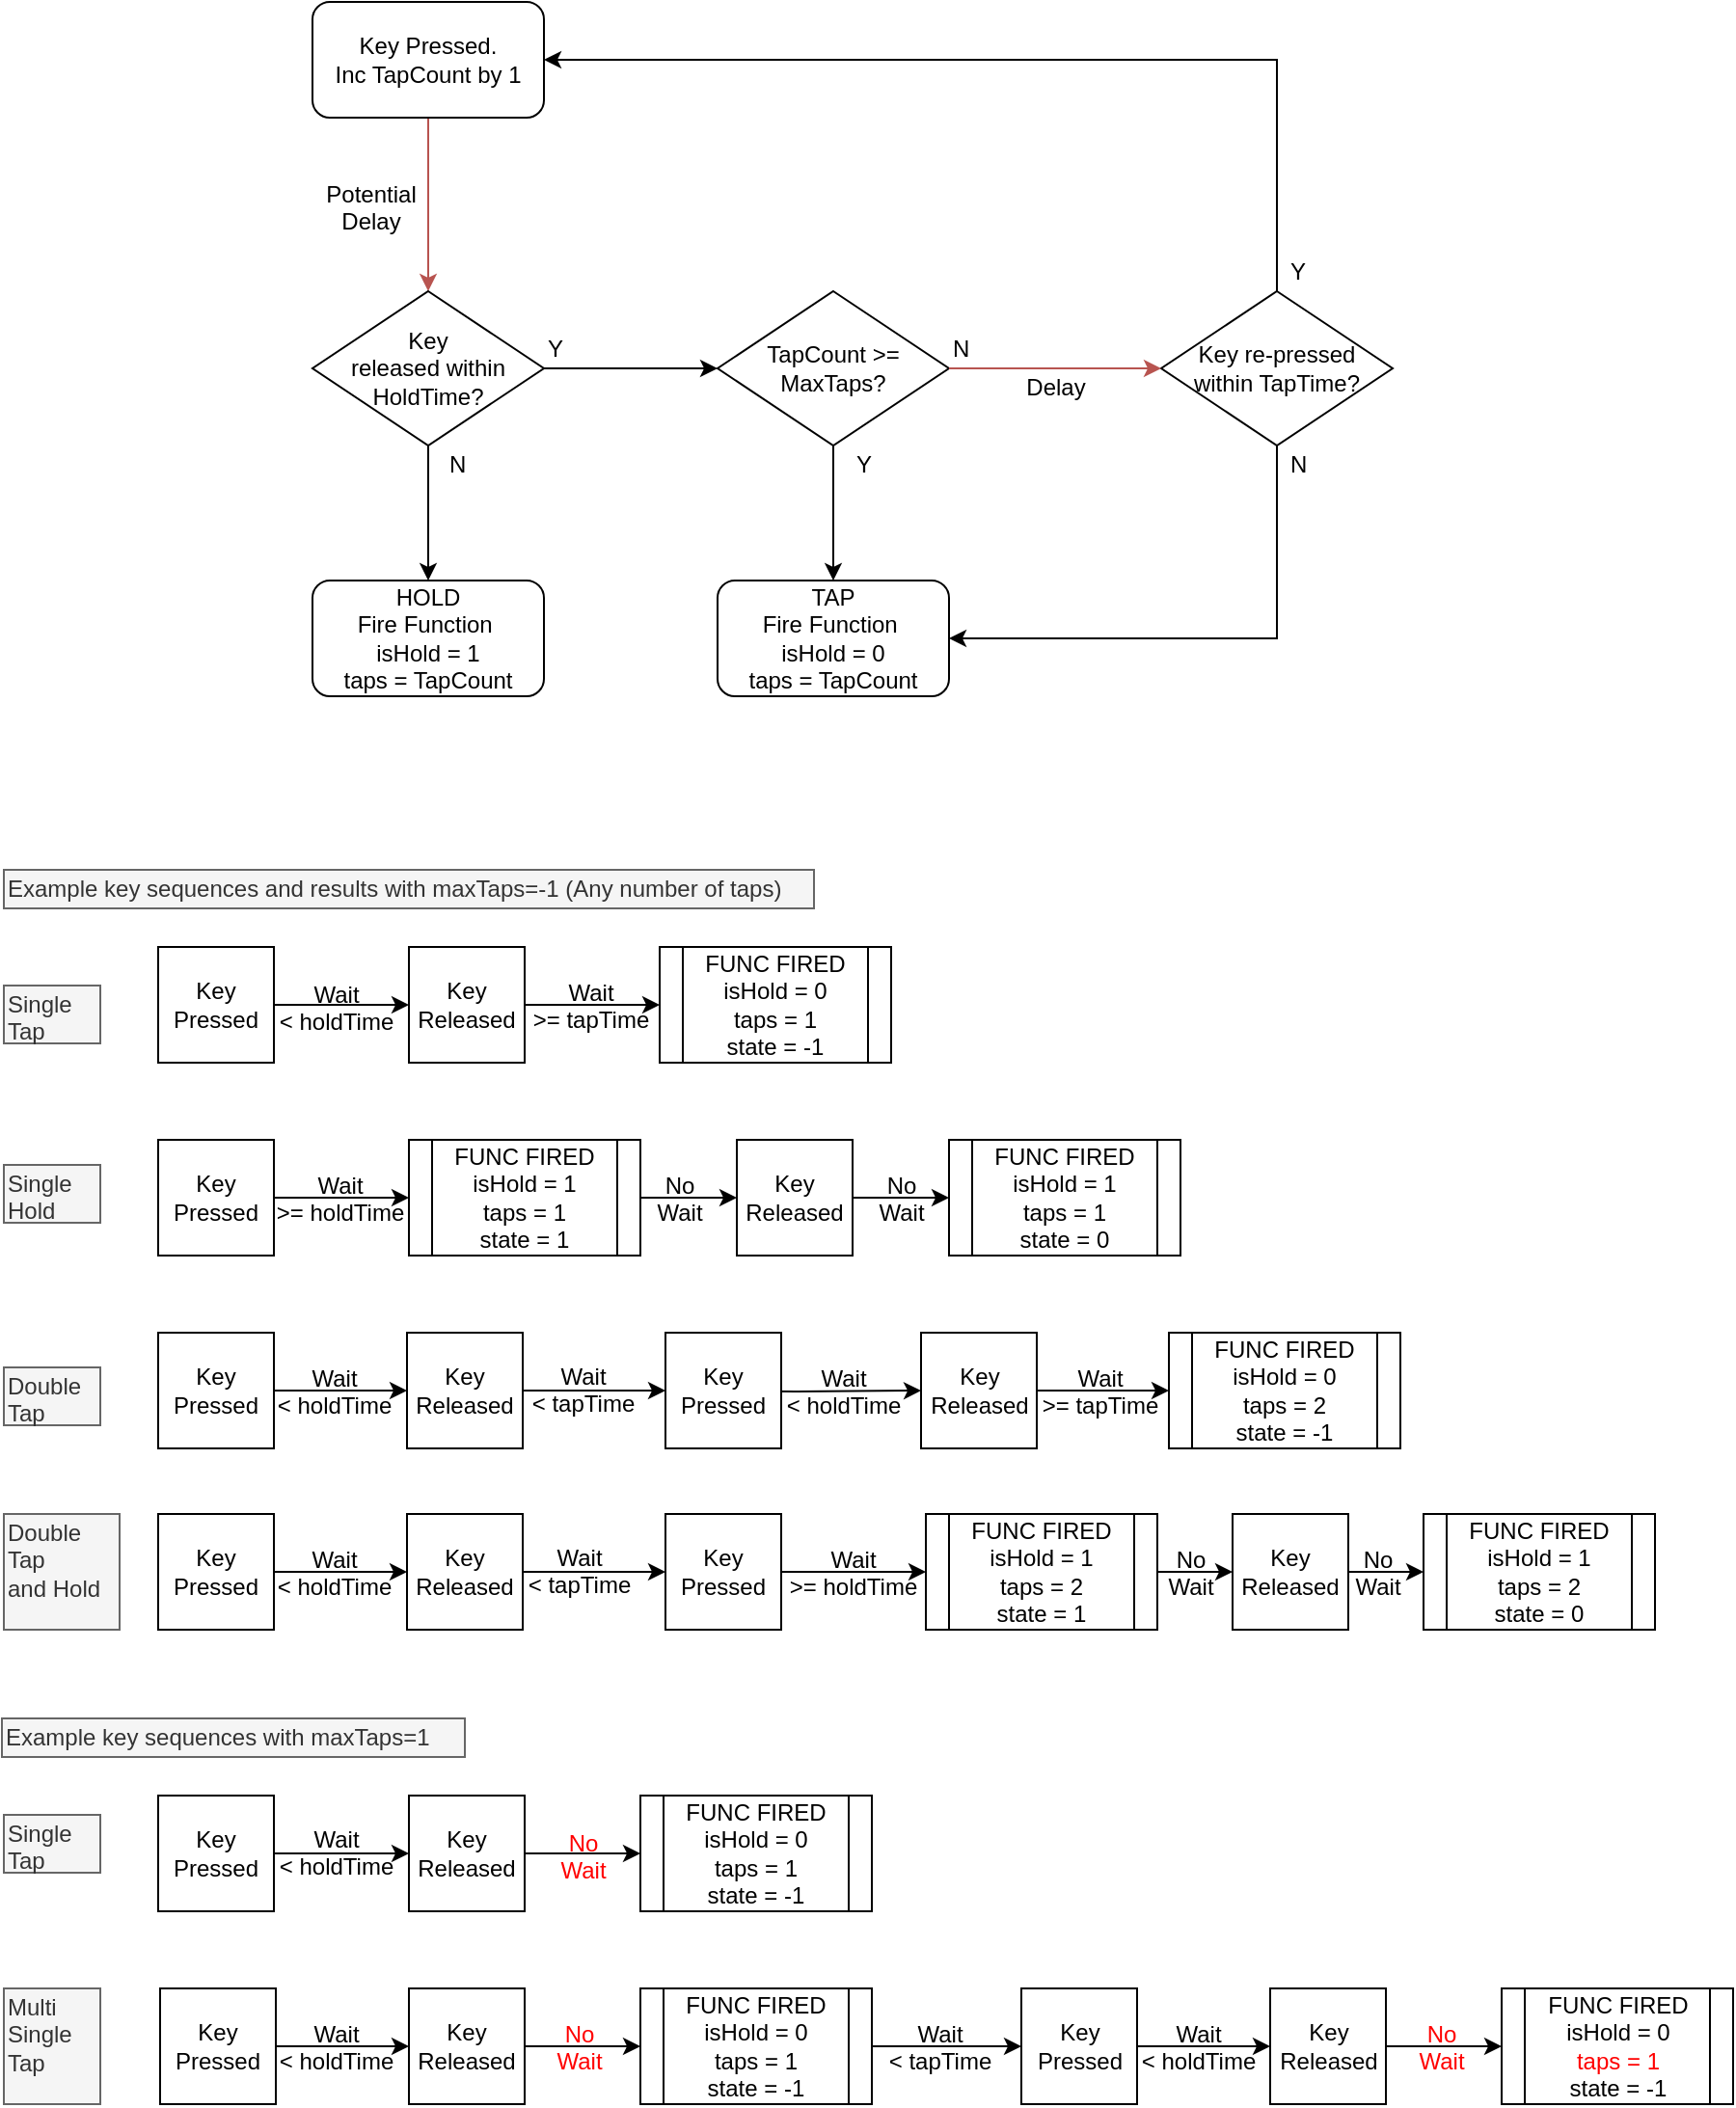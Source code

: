 <mxfile version="10.9.0" type="github"><diagram id="0wq_6ufpPB1BVijXOW36" name="Page-1"><mxGraphModel dx="2083" dy="514" grid="1" gridSize="10" guides="1" tooltips="1" connect="1" arrows="1" fold="1" page="1" pageScale="1" pageWidth="1169" pageHeight="1654" math="0" shadow="0"><root><mxCell id="0"/><mxCell id="1" parent="0"/><mxCell id="xZj_GMvC9MrXe06fBl4u-3" style="edgeStyle=orthogonalEdgeStyle;rounded=0;orthogonalLoop=1;jettySize=auto;html=1;exitX=0.5;exitY=1;exitDx=0;exitDy=0;entryX=0.5;entryY=0;entryDx=0;entryDy=0;fillColor=#f8cecc;strokeColor=#b85450;" edge="1" parent="1" source="xZj_GMvC9MrXe06fBl4u-1" target="xZj_GMvC9MrXe06fBl4u-2"><mxGeometry relative="1" as="geometry"/></mxCell><mxCell id="xZj_GMvC9MrXe06fBl4u-1" value="Key Pressed.&lt;br&gt;Inc TapCount by 1&lt;br&gt;" style="rounded=1;whiteSpace=wrap;html=1;" vertex="1" parent="1"><mxGeometry x="160" y="150" width="120" height="60" as="geometry"/></mxCell><mxCell id="xZj_GMvC9MrXe06fBl4u-5" style="edgeStyle=orthogonalEdgeStyle;rounded=0;orthogonalLoop=1;jettySize=auto;html=1;exitX=0.5;exitY=1;exitDx=0;exitDy=0;entryX=0.5;entryY=0;entryDx=0;entryDy=0;" edge="1" parent="1" source="xZj_GMvC9MrXe06fBl4u-2" target="xZj_GMvC9MrXe06fBl4u-4"><mxGeometry relative="1" as="geometry"/></mxCell><mxCell id="xZj_GMvC9MrXe06fBl4u-4" value="HOLD&lt;br&gt;Fire Function&amp;nbsp;&lt;br&gt;isHold = 1&lt;br&gt;taps = TapCount&lt;br&gt;" style="rounded=1;whiteSpace=wrap;html=1;" vertex="1" parent="1"><mxGeometry x="160" y="450" width="120" height="60" as="geometry"/></mxCell><mxCell id="xZj_GMvC9MrXe06fBl4u-8" value="" style="group" vertex="1" connectable="0" parent="1"><mxGeometry x="160" y="300" width="120" height="100" as="geometry"/></mxCell><mxCell id="xZj_GMvC9MrXe06fBl4u-2" value="Key&lt;br&gt;released within HoldTime?" style="rhombus;whiteSpace=wrap;html=1;" vertex="1" parent="xZj_GMvC9MrXe06fBl4u-8"><mxGeometry width="120" height="80" as="geometry"/></mxCell><mxCell id="xZj_GMvC9MrXe06fBl4u-6" value="N" style="text;html=1;resizable=0;points=[];autosize=1;align=left;verticalAlign=top;spacingTop=-4;" vertex="1" parent="xZj_GMvC9MrXe06fBl4u-8"><mxGeometry x="69" y="80" width="20" height="20" as="geometry"/></mxCell><mxCell id="xZj_GMvC9MrXe06fBl4u-10" value="" style="group" vertex="1" connectable="0" parent="1"><mxGeometry x="370" y="300" width="120" height="100" as="geometry"/></mxCell><mxCell id="xZj_GMvC9MrXe06fBl4u-11" value="TapCount &amp;gt;= MaxTaps?" style="rhombus;whiteSpace=wrap;html=1;" vertex="1" parent="xZj_GMvC9MrXe06fBl4u-10"><mxGeometry width="120" height="80" as="geometry"/></mxCell><mxCell id="xZj_GMvC9MrXe06fBl4u-13" value="Y" style="text;html=1;resizable=0;points=[];autosize=1;align=left;verticalAlign=top;spacingTop=-4;" vertex="1" parent="xZj_GMvC9MrXe06fBl4u-10"><mxGeometry x="70" y="80" width="20" height="20" as="geometry"/></mxCell><mxCell id="xZj_GMvC9MrXe06fBl4u-16" style="edgeStyle=orthogonalEdgeStyle;rounded=0;orthogonalLoop=1;jettySize=auto;html=1;exitX=1;exitY=0.5;exitDx=0;exitDy=0;entryX=0;entryY=0.5;entryDx=0;entryDy=0;" edge="1" parent="1" source="xZj_GMvC9MrXe06fBl4u-2" target="xZj_GMvC9MrXe06fBl4u-11"><mxGeometry relative="1" as="geometry"/></mxCell><mxCell id="xZj_GMvC9MrXe06fBl4u-7" value="Y" style="text;html=1;resizable=0;points=[];autosize=1;align=left;verticalAlign=top;spacingTop=-4;" vertex="1" parent="1"><mxGeometry x="280" y="320" width="20" height="20" as="geometry"/></mxCell><mxCell id="xZj_GMvC9MrXe06fBl4u-18" value="TAP&lt;br&gt;Fire Function&amp;nbsp;&lt;br&gt;isHold = 0&lt;br&gt;taps = TapCount&lt;br&gt;" style="rounded=1;whiteSpace=wrap;html=1;" vertex="1" parent="1"><mxGeometry x="370" y="450" width="120" height="60" as="geometry"/></mxCell><mxCell id="xZj_GMvC9MrXe06fBl4u-19" style="edgeStyle=orthogonalEdgeStyle;rounded=0;orthogonalLoop=1;jettySize=auto;html=1;exitX=0.5;exitY=1;exitDx=0;exitDy=0;entryX=0.5;entryY=0;entryDx=0;entryDy=0;" edge="1" parent="1" source="xZj_GMvC9MrXe06fBl4u-11" target="xZj_GMvC9MrXe06fBl4u-18"><mxGeometry relative="1" as="geometry"/></mxCell><mxCell id="xZj_GMvC9MrXe06fBl4u-23" style="edgeStyle=orthogonalEdgeStyle;rounded=0;orthogonalLoop=1;jettySize=auto;html=1;exitX=0.5;exitY=1;exitDx=0;exitDy=0;entryX=1;entryY=0.5;entryDx=0;entryDy=0;" edge="1" parent="1" source="xZj_GMvC9MrXe06fBl4u-20" target="xZj_GMvC9MrXe06fBl4u-18"><mxGeometry relative="1" as="geometry"/></mxCell><mxCell id="xZj_GMvC9MrXe06fBl4u-24" style="edgeStyle=orthogonalEdgeStyle;rounded=0;orthogonalLoop=1;jettySize=auto;html=1;exitX=0.5;exitY=0;exitDx=0;exitDy=0;entryX=1;entryY=0.5;entryDx=0;entryDy=0;" edge="1" parent="1" source="xZj_GMvC9MrXe06fBl4u-20" target="xZj_GMvC9MrXe06fBl4u-1"><mxGeometry relative="1" as="geometry"/></mxCell><mxCell id="xZj_GMvC9MrXe06fBl4u-20" value="Key re-pressed&lt;br&gt;within TapTime?" style="rhombus;whiteSpace=wrap;html=1;" vertex="1" parent="1"><mxGeometry x="600" y="300" width="120" height="80" as="geometry"/></mxCell><mxCell id="xZj_GMvC9MrXe06fBl4u-22" style="edgeStyle=orthogonalEdgeStyle;rounded=0;orthogonalLoop=1;jettySize=auto;html=1;exitX=1;exitY=0.5;exitDx=0;exitDy=0;entryX=0;entryY=0.5;entryDx=0;entryDy=0;fillColor=#f8cecc;strokeColor=#b85450;" edge="1" parent="1" source="xZj_GMvC9MrXe06fBl4u-11" target="xZj_GMvC9MrXe06fBl4u-20"><mxGeometry relative="1" as="geometry"/></mxCell><mxCell id="xZj_GMvC9MrXe06fBl4u-25" value="N" style="text;html=1;resizable=0;points=[];autosize=1;align=left;verticalAlign=top;spacingTop=-4;" vertex="1" parent="1"><mxGeometry x="665" y="380" width="20" height="20" as="geometry"/></mxCell><mxCell id="xZj_GMvC9MrXe06fBl4u-26" value="Y" style="text;html=1;resizable=0;points=[];autosize=1;align=left;verticalAlign=top;spacingTop=-4;" vertex="1" parent="1"><mxGeometry x="665" y="280" width="20" height="20" as="geometry"/></mxCell><mxCell id="xZj_GMvC9MrXe06fBl4u-12" value="N" style="text;html=1;resizable=0;points=[];autosize=1;align=left;verticalAlign=top;spacingTop=-4;" vertex="1" parent="1"><mxGeometry x="490" y="320" width="20" height="20" as="geometry"/></mxCell><mxCell id="xZj_GMvC9MrXe06fBl4u-27" value="Delay&lt;br&gt;" style="text;html=1;resizable=0;points=[];autosize=1;align=center;verticalAlign=top;spacingTop=-4;" vertex="1" parent="1"><mxGeometry x="520" y="340" width="50" height="20" as="geometry"/></mxCell><mxCell id="xZj_GMvC9MrXe06fBl4u-35" value="Potential&lt;br&gt;Delay&lt;br&gt;" style="text;html=1;resizable=0;points=[];autosize=1;align=center;verticalAlign=top;spacingTop=-4;" vertex="1" parent="1"><mxGeometry x="160" y="240" width="60" height="30" as="geometry"/></mxCell><mxCell id="xZj_GMvC9MrXe06fBl4u-38" style="edgeStyle=orthogonalEdgeStyle;rounded=0;orthogonalLoop=1;jettySize=auto;html=1;exitX=1;exitY=0.5;exitDx=0;exitDy=0;entryX=0;entryY=0.5;entryDx=0;entryDy=0;" edge="1" parent="1" source="xZj_GMvC9MrXe06fBl4u-36" target="xZj_GMvC9MrXe06fBl4u-37"><mxGeometry relative="1" as="geometry"/></mxCell><mxCell id="xZj_GMvC9MrXe06fBl4u-36" value="Key&lt;br&gt;Pressed" style="rounded=0;whiteSpace=wrap;html=1;align=center;" vertex="1" parent="1"><mxGeometry x="80" y="640" width="60" height="60" as="geometry"/></mxCell><mxCell id="xZj_GMvC9MrXe06fBl4u-99" style="edgeStyle=orthogonalEdgeStyle;rounded=0;orthogonalLoop=1;jettySize=auto;html=1;exitX=1;exitY=0.5;exitDx=0;exitDy=0;entryX=0;entryY=0.5;entryDx=0;entryDy=0;" edge="1" parent="1" source="xZj_GMvC9MrXe06fBl4u-37" target="xZj_GMvC9MrXe06fBl4u-89"><mxGeometry relative="1" as="geometry"/></mxCell><mxCell id="xZj_GMvC9MrXe06fBl4u-37" value="Key Released" style="rounded=0;whiteSpace=wrap;html=1;align=center;" vertex="1" parent="1"><mxGeometry x="210" y="640" width="60" height="60" as="geometry"/></mxCell><mxCell id="xZj_GMvC9MrXe06fBl4u-39" value="Wait&lt;br&gt;&amp;lt; holdTime&lt;br&gt;" style="text;html=1;resizable=0;points=[];autosize=1;align=center;verticalAlign=top;spacingTop=-4;" vertex="1" parent="1"><mxGeometry x="137" y="655" width="70" height="30" as="geometry"/></mxCell><mxCell id="xZj_GMvC9MrXe06fBl4u-51" style="edgeStyle=orthogonalEdgeStyle;rounded=0;orthogonalLoop=1;jettySize=auto;html=1;exitX=1;exitY=0.5;exitDx=0;exitDy=0;entryX=0;entryY=0.5;entryDx=0;entryDy=0;" edge="1" parent="1" source="xZj_GMvC9MrXe06fBl4u-52" target="xZj_GMvC9MrXe06fBl4u-53"><mxGeometry relative="1" as="geometry"/></mxCell><mxCell id="xZj_GMvC9MrXe06fBl4u-52" value="Key&lt;br&gt;Pressed" style="rounded=0;whiteSpace=wrap;html=1;align=center;" vertex="1" parent="1"><mxGeometry x="80" y="840" width="60" height="60" as="geometry"/></mxCell><mxCell id="xZj_GMvC9MrXe06fBl4u-59" style="edgeStyle=orthogonalEdgeStyle;rounded=0;orthogonalLoop=1;jettySize=auto;html=1;exitX=1;exitY=0.5;exitDx=0;exitDy=0;entryX=0;entryY=0.5;entryDx=0;entryDy=0;" edge="1" parent="1" source="xZj_GMvC9MrXe06fBl4u-53" target="xZj_GMvC9MrXe06fBl4u-56"><mxGeometry relative="1" as="geometry"/></mxCell><mxCell id="xZj_GMvC9MrXe06fBl4u-53" value="Key Released" style="rounded=0;whiteSpace=wrap;html=1;align=center;" vertex="1" parent="1"><mxGeometry x="209" y="840" width="60" height="60" as="geometry"/></mxCell><mxCell id="xZj_GMvC9MrXe06fBl4u-55" style="edgeStyle=orthogonalEdgeStyle;rounded=0;orthogonalLoop=1;jettySize=auto;html=1;exitX=1;exitY=0.5;exitDx=0;exitDy=0;entryX=0;entryY=0.5;entryDx=0;entryDy=0;" edge="1" parent="1" target="xZj_GMvC9MrXe06fBl4u-57"><mxGeometry relative="1" as="geometry"><mxPoint x="345" y="870" as="sourcePoint"/><mxPoint x="465" y="870" as="targetPoint"/></mxGeometry></mxCell><mxCell id="xZj_GMvC9MrXe06fBl4u-56" value="Key&lt;br&gt;Pressed" style="rounded=0;whiteSpace=wrap;html=1;align=center;" vertex="1" parent="1"><mxGeometry x="343" y="840" width="60" height="60" as="geometry"/></mxCell><mxCell id="xZj_GMvC9MrXe06fBl4u-128" style="edgeStyle=orthogonalEdgeStyle;rounded=0;orthogonalLoop=1;jettySize=auto;html=1;exitX=1;exitY=0.5;exitDx=0;exitDy=0;entryX=0;entryY=0.5;entryDx=0;entryDy=0;fontColor=#000000;" edge="1" parent="1" source="xZj_GMvC9MrXe06fBl4u-57" target="xZj_GMvC9MrXe06fBl4u-91"><mxGeometry relative="1" as="geometry"/></mxCell><mxCell id="xZj_GMvC9MrXe06fBl4u-57" value="Key Released" style="rounded=0;whiteSpace=wrap;html=1;align=center;" vertex="1" parent="1"><mxGeometry x="475.5" y="840" width="60" height="60" as="geometry"/></mxCell><mxCell id="xZj_GMvC9MrXe06fBl4u-60" value="Wait&lt;br&gt;&amp;lt; tapTime&lt;br&gt;" style="text;html=1;resizable=0;points=[];autosize=1;align=center;verticalAlign=top;spacingTop=-4;" vertex="1" parent="1"><mxGeometry x="265" y="852.5" width="70" height="30" as="geometry"/></mxCell><mxCell id="xZj_GMvC9MrXe06fBl4u-84" style="edgeStyle=orthogonalEdgeStyle;rounded=0;orthogonalLoop=1;jettySize=auto;html=1;exitX=1;exitY=0.5;exitDx=0;exitDy=0;entryX=0;entryY=0.5;entryDx=0;entryDy=0;" edge="1" parent="1" source="xZj_GMvC9MrXe06fBl4u-62" target="xZj_GMvC9MrXe06fBl4u-83"><mxGeometry relative="1" as="geometry"/></mxCell><mxCell id="xZj_GMvC9MrXe06fBl4u-62" value="Key&lt;br&gt;Pressed&lt;br&gt;" style="rounded=0;whiteSpace=wrap;html=1;align=center;" vertex="1" parent="1"><mxGeometry x="80" y="740" width="60" height="60" as="geometry"/></mxCell><mxCell id="xZj_GMvC9MrXe06fBl4u-88" style="edgeStyle=orthogonalEdgeStyle;rounded=0;orthogonalLoop=1;jettySize=auto;html=1;exitX=1;exitY=0.5;exitDx=0;exitDy=0;entryX=0;entryY=0.5;entryDx=0;entryDy=0;" edge="1" parent="1" source="xZj_GMvC9MrXe06fBl4u-63" target="xZj_GMvC9MrXe06fBl4u-87"><mxGeometry relative="1" as="geometry"/></mxCell><mxCell id="xZj_GMvC9MrXe06fBl4u-63" value="Key Released" style="rounded=0;whiteSpace=wrap;html=1;align=center;" vertex="1" parent="1"><mxGeometry x="380" y="740" width="60" height="60" as="geometry"/></mxCell><mxCell id="xZj_GMvC9MrXe06fBl4u-85" style="edgeStyle=orthogonalEdgeStyle;rounded=0;orthogonalLoop=1;jettySize=auto;html=1;exitX=1;exitY=0.5;exitDx=0;exitDy=0;entryX=0;entryY=0.5;entryDx=0;entryDy=0;" edge="1" parent="1" source="xZj_GMvC9MrXe06fBl4u-83" target="xZj_GMvC9MrXe06fBl4u-63"><mxGeometry relative="1" as="geometry"/></mxCell><mxCell id="xZj_GMvC9MrXe06fBl4u-83" value="FUNC FIRED&lt;br&gt;isHold = 1&lt;br&gt;taps = 1&lt;br&gt;state = 1&lt;br&gt;" style="shape=process;whiteSpace=wrap;html=1;backgroundOutline=1;align=center;" vertex="1" parent="1"><mxGeometry x="210" y="740" width="120" height="60" as="geometry"/></mxCell><mxCell id="xZj_GMvC9MrXe06fBl4u-87" value="FUNC FIRED&lt;br&gt;isHold = 1&lt;br&gt;taps = 1&lt;br&gt;state = 0&lt;br&gt;" style="shape=process;whiteSpace=wrap;html=1;backgroundOutline=1;align=center;" vertex="1" parent="1"><mxGeometry x="490" y="740" width="120" height="60" as="geometry"/></mxCell><mxCell id="xZj_GMvC9MrXe06fBl4u-89" value="FUNC FIRED&lt;br&gt;isHold = 0&lt;br&gt;taps = 1&lt;br&gt;state = -1&lt;br&gt;" style="shape=process;whiteSpace=wrap;html=1;backgroundOutline=1;align=center;" vertex="1" parent="1"><mxGeometry x="340" y="640" width="120" height="60" as="geometry"/></mxCell><mxCell id="xZj_GMvC9MrXe06fBl4u-90" value="Example key sequences and results with maxTaps=-1 (Any number of taps)" style="text;html=1;resizable=0;points=[];autosize=1;align=left;verticalAlign=top;spacingTop=-4;fillColor=#f5f5f5;strokeColor=#666666;fontColor=#333333;" vertex="1" parent="1"><mxGeometry y="600" width="420" height="20" as="geometry"/></mxCell><mxCell id="xZj_GMvC9MrXe06fBl4u-91" value="FUNC FIRED&lt;br&gt;isHold = 0&lt;br&gt;taps = 2&lt;br&gt;state = -1&lt;br&gt;" style="shape=process;whiteSpace=wrap;html=1;backgroundOutline=1;align=center;" vertex="1" parent="1"><mxGeometry x="604" y="840" width="120" height="60" as="geometry"/></mxCell><mxCell id="xZj_GMvC9MrXe06fBl4u-105" value="Example key sequences with maxTaps=1" style="text;html=1;resizable=0;points=[];autosize=1;align=left;verticalAlign=top;spacingTop=-4;fillColor=#f5f5f5;strokeColor=#666666;fontColor=#333333;" vertex="1" parent="1"><mxGeometry x="-1" y="1040" width="240" height="20" as="geometry"/></mxCell><mxCell id="xZj_GMvC9MrXe06fBl4u-106" style="edgeStyle=orthogonalEdgeStyle;rounded=0;orthogonalLoop=1;jettySize=auto;html=1;exitX=1;exitY=0.5;exitDx=0;exitDy=0;entryX=0;entryY=0.5;entryDx=0;entryDy=0;" edge="1" parent="1" source="xZj_GMvC9MrXe06fBl4u-107" target="xZj_GMvC9MrXe06fBl4u-109"><mxGeometry relative="1" as="geometry"/></mxCell><mxCell id="xZj_GMvC9MrXe06fBl4u-107" value="Key&lt;br&gt;Pressed" style="rounded=0;whiteSpace=wrap;html=1;align=center;" vertex="1" parent="1"><mxGeometry x="80" y="1080" width="60" height="60" as="geometry"/></mxCell><mxCell id="xZj_GMvC9MrXe06fBl4u-108" style="edgeStyle=orthogonalEdgeStyle;rounded=0;orthogonalLoop=1;jettySize=auto;html=1;exitX=1;exitY=0.5;exitDx=0;exitDy=0;entryX=0;entryY=0.5;entryDx=0;entryDy=0;" edge="1" parent="1" source="xZj_GMvC9MrXe06fBl4u-109" target="xZj_GMvC9MrXe06fBl4u-112"><mxGeometry relative="1" as="geometry"/></mxCell><mxCell id="xZj_GMvC9MrXe06fBl4u-109" value="Key Released" style="rounded=0;whiteSpace=wrap;html=1;align=center;" vertex="1" parent="1"><mxGeometry x="210" y="1080" width="60" height="60" as="geometry"/></mxCell><mxCell id="xZj_GMvC9MrXe06fBl4u-111" value="No&lt;br&gt;Wait&lt;br&gt;" style="text;html=1;resizable=0;points=[];autosize=1;align=center;verticalAlign=top;spacingTop=-4;fontColor=#FF0000;" vertex="1" parent="1"><mxGeometry x="280" y="1095" width="40" height="30" as="geometry"/></mxCell><mxCell id="xZj_GMvC9MrXe06fBl4u-112" value="FUNC FIRED&lt;br&gt;isHold = 0&lt;br&gt;taps = 1&lt;br&gt;state = -1&lt;br&gt;" style="shape=process;whiteSpace=wrap;html=1;backgroundOutline=1;align=center;" vertex="1" parent="1"><mxGeometry x="330" y="1080" width="120" height="60" as="geometry"/></mxCell><mxCell id="xZj_GMvC9MrXe06fBl4u-113" value="Single&lt;br&gt;Tap" style="text;html=1;resizable=0;points=[];autosize=1;align=left;verticalAlign=top;spacingTop=-4;fillColor=#f5f5f5;strokeColor=#666666;fontColor=#333333;" vertex="1" parent="1"><mxGeometry y="660" width="50" height="30" as="geometry"/></mxCell><mxCell id="xZj_GMvC9MrXe06fBl4u-114" value="Single&lt;br&gt;Hold&lt;br&gt;" style="text;html=1;resizable=0;points=[];autosize=1;align=left;verticalAlign=top;spacingTop=-4;fillColor=#f5f5f5;strokeColor=#666666;fontColor=#333333;" vertex="1" parent="1"><mxGeometry y="753" width="50" height="30" as="geometry"/></mxCell><mxCell id="xZj_GMvC9MrXe06fBl4u-115" value="Double&lt;br&gt;Tap&lt;br&gt;" style="text;html=1;resizable=0;points=[];autosize=1;align=left;verticalAlign=top;spacingTop=-4;fillColor=#f5f5f5;strokeColor=#666666;fontColor=#333333;" vertex="1" parent="1"><mxGeometry y="858" width="50" height="30" as="geometry"/></mxCell><mxCell id="xZj_GMvC9MrXe06fBl4u-116" value="Double&lt;br&gt;Tap&lt;br&gt;and Hold&lt;br&gt;&amp;nbsp;&lt;br&gt;" style="text;html=1;resizable=0;points=[];autosize=1;align=left;verticalAlign=top;spacingTop=-4;fillColor=#f5f5f5;strokeColor=#666666;fontColor=#333333;" vertex="1" parent="1"><mxGeometry y="934" width="60" height="60" as="geometry"/></mxCell><mxCell id="xZj_GMvC9MrXe06fBl4u-117" value="Single&lt;br&gt;Tap" style="text;html=1;resizable=0;points=[];autosize=1;align=left;verticalAlign=top;spacingTop=-4;fillColor=#f5f5f5;strokeColor=#666666;fontColor=#333333;" vertex="1" parent="1"><mxGeometry y="1090" width="50" height="30" as="geometry"/></mxCell><mxCell id="xZj_GMvC9MrXe06fBl4u-118" value="&lt;font color=&quot;#000000&quot;&gt;Wait&lt;br&gt;&amp;gt;= tapTime&lt;br&gt;&lt;/font&gt;" style="text;html=1;resizable=0;points=[];autosize=1;align=center;verticalAlign=top;spacingTop=-4;fontColor=#FF0000;" vertex="1" parent="1"><mxGeometry x="264" y="654" width="80" height="30" as="geometry"/></mxCell><mxCell id="xZj_GMvC9MrXe06fBl4u-119" value="&lt;font color=&quot;#000000&quot;&gt;Wait&lt;br&gt;&amp;gt;= holdTime&lt;br&gt;&lt;/font&gt;" style="text;html=1;resizable=0;points=[];autosize=1;align=center;verticalAlign=top;spacingTop=-4;fontColor=#FF0000;" vertex="1" parent="1"><mxGeometry x="134" y="753.5" width="80" height="30" as="geometry"/></mxCell><mxCell id="xZj_GMvC9MrXe06fBl4u-120" value="No&lt;br&gt;Wait&lt;br&gt;" style="text;html=1;resizable=0;points=[];autosize=1;align=center;verticalAlign=top;spacingTop=-4;fontColor=#000000;" vertex="1" parent="1"><mxGeometry x="330" y="754" width="40" height="30" as="geometry"/></mxCell><mxCell id="xZj_GMvC9MrXe06fBl4u-121" value="No&lt;br&gt;Wait&lt;br&gt;" style="text;html=1;resizable=0;points=[];autosize=1;align=center;verticalAlign=top;spacingTop=-4;fontColor=#000000;" vertex="1" parent="1"><mxGeometry x="445" y="754" width="40" height="30" as="geometry"/></mxCell><mxCell id="xZj_GMvC9MrXe06fBl4u-123" value="Wait&lt;br&gt;&amp;lt; holdTime&lt;br&gt;" style="text;html=1;resizable=0;points=[];autosize=1;align=center;verticalAlign=top;spacingTop=-4;" vertex="1" parent="1"><mxGeometry x="136" y="853.5" width="70" height="30" as="geometry"/></mxCell><mxCell id="xZj_GMvC9MrXe06fBl4u-124" value="Wait&lt;br&gt;&amp;lt; holdTime&lt;br&gt;" style="text;html=1;resizable=0;points=[];autosize=1;align=center;verticalAlign=top;spacingTop=-4;" vertex="1" parent="1"><mxGeometry x="400" y="854" width="70" height="30" as="geometry"/></mxCell><mxCell id="xZj_GMvC9MrXe06fBl4u-125" value="Wait&lt;br&gt;&amp;gt;= tapTime&lt;br&gt;" style="text;html=1;resizable=0;points=[];autosize=1;align=center;verticalAlign=top;spacingTop=-4;" vertex="1" parent="1"><mxGeometry x="527.5" y="853.5" width="80" height="30" as="geometry"/></mxCell><mxCell id="xZj_GMvC9MrXe06fBl4u-129" style="edgeStyle=orthogonalEdgeStyle;rounded=0;orthogonalLoop=1;jettySize=auto;html=1;exitX=1;exitY=0.5;exitDx=0;exitDy=0;entryX=0;entryY=0.5;entryDx=0;entryDy=0;" edge="1" parent="1" source="xZj_GMvC9MrXe06fBl4u-130" target="xZj_GMvC9MrXe06fBl4u-132"><mxGeometry relative="1" as="geometry"/></mxCell><mxCell id="xZj_GMvC9MrXe06fBl4u-130" value="Key&lt;br&gt;Pressed" style="rounded=0;whiteSpace=wrap;html=1;align=center;" vertex="1" parent="1"><mxGeometry x="80" y="934" width="60" height="60" as="geometry"/></mxCell><mxCell id="xZj_GMvC9MrXe06fBl4u-131" style="edgeStyle=orthogonalEdgeStyle;rounded=0;orthogonalLoop=1;jettySize=auto;html=1;exitX=1;exitY=0.5;exitDx=0;exitDy=0;entryX=0;entryY=0.5;entryDx=0;entryDy=0;" edge="1" parent="1" source="xZj_GMvC9MrXe06fBl4u-132" target="xZj_GMvC9MrXe06fBl4u-134"><mxGeometry relative="1" as="geometry"/></mxCell><mxCell id="xZj_GMvC9MrXe06fBl4u-132" value="Key Released" style="rounded=0;whiteSpace=wrap;html=1;align=center;" vertex="1" parent="1"><mxGeometry x="209" y="934" width="60" height="60" as="geometry"/></mxCell><mxCell id="xZj_GMvC9MrXe06fBl4u-151" style="edgeStyle=orthogonalEdgeStyle;rounded=0;orthogonalLoop=1;jettySize=auto;html=1;exitX=1;exitY=0.5;exitDx=0;exitDy=0;entryX=0;entryY=0.5;entryDx=0;entryDy=0;fontColor=#000000;" edge="1" parent="1" source="xZj_GMvC9MrXe06fBl4u-134" target="xZj_GMvC9MrXe06fBl4u-146"><mxGeometry relative="1" as="geometry"/></mxCell><mxCell id="xZj_GMvC9MrXe06fBl4u-134" value="Key&lt;br&gt;Pressed" style="rounded=0;whiteSpace=wrap;html=1;align=center;" vertex="1" parent="1"><mxGeometry x="343" y="934" width="60" height="60" as="geometry"/></mxCell><mxCell id="xZj_GMvC9MrXe06fBl4u-137" value="Wait&lt;br&gt;&amp;lt; tapTime&lt;br&gt;" style="text;html=1;resizable=0;points=[];autosize=1;align=center;verticalAlign=top;spacingTop=-4;" vertex="1" parent="1"><mxGeometry x="263" y="946.5" width="70" height="30" as="geometry"/></mxCell><mxCell id="xZj_GMvC9MrXe06fBl4u-140" value="Wait&lt;br&gt;&amp;lt; holdTime&lt;br&gt;" style="text;html=1;resizable=0;points=[];autosize=1;align=center;verticalAlign=top;spacingTop=-4;" vertex="1" parent="1"><mxGeometry x="136" y="947.5" width="70" height="30" as="geometry"/></mxCell><mxCell id="xZj_GMvC9MrXe06fBl4u-143" style="edgeStyle=orthogonalEdgeStyle;rounded=0;orthogonalLoop=1;jettySize=auto;html=1;exitX=1;exitY=0.5;exitDx=0;exitDy=0;entryX=0;entryY=0.5;entryDx=0;entryDy=0;" edge="1" parent="1" source="xZj_GMvC9MrXe06fBl4u-144" target="xZj_GMvC9MrXe06fBl4u-147"><mxGeometry relative="1" as="geometry"/></mxCell><mxCell id="xZj_GMvC9MrXe06fBl4u-144" value="Key Released" style="rounded=0;whiteSpace=wrap;html=1;align=center;" vertex="1" parent="1"><mxGeometry x="637" y="934" width="60" height="60" as="geometry"/></mxCell><mxCell id="xZj_GMvC9MrXe06fBl4u-145" style="edgeStyle=orthogonalEdgeStyle;rounded=0;orthogonalLoop=1;jettySize=auto;html=1;exitX=1;exitY=0.5;exitDx=0;exitDy=0;entryX=0;entryY=0.5;entryDx=0;entryDy=0;" edge="1" parent="1" source="xZj_GMvC9MrXe06fBl4u-146" target="xZj_GMvC9MrXe06fBl4u-144"><mxGeometry relative="1" as="geometry"/></mxCell><mxCell id="xZj_GMvC9MrXe06fBl4u-146" value="FUNC FIRED&lt;br&gt;isHold = 1&lt;br&gt;taps = 2&lt;br&gt;state = 1&lt;br&gt;" style="shape=process;whiteSpace=wrap;html=1;backgroundOutline=1;align=center;" vertex="1" parent="1"><mxGeometry x="478" y="934" width="120" height="60" as="geometry"/></mxCell><mxCell id="xZj_GMvC9MrXe06fBl4u-147" value="FUNC FIRED&lt;br&gt;isHold = 1&lt;br&gt;taps = 2&lt;br&gt;state = 0&lt;br&gt;" style="shape=process;whiteSpace=wrap;html=1;backgroundOutline=1;align=center;" vertex="1" parent="1"><mxGeometry x="736" y="934" width="120" height="60" as="geometry"/></mxCell><mxCell id="xZj_GMvC9MrXe06fBl4u-148" value="&lt;font color=&quot;#000000&quot;&gt;Wait&lt;br&gt;&amp;gt;= holdTime&lt;br&gt;&lt;/font&gt;" style="text;html=1;resizable=0;points=[];autosize=1;align=center;verticalAlign=top;spacingTop=-4;fontColor=#FF0000;" vertex="1" parent="1"><mxGeometry x="400" y="947.5" width="80" height="30" as="geometry"/></mxCell><mxCell id="xZj_GMvC9MrXe06fBl4u-152" value="No&lt;br&gt;Wait&lt;br&gt;" style="text;html=1;resizable=0;points=[];autosize=1;align=center;verticalAlign=top;spacingTop=-4;fontColor=#000000;" vertex="1" parent="1"><mxGeometry x="595" y="948" width="40" height="30" as="geometry"/></mxCell><mxCell id="xZj_GMvC9MrXe06fBl4u-153" value="No&lt;br&gt;Wait&lt;br&gt;" style="text;html=1;resizable=0;points=[];autosize=1;align=center;verticalAlign=top;spacingTop=-4;fontColor=#000000;" vertex="1" parent="1"><mxGeometry x="692" y="947.5" width="40" height="30" as="geometry"/></mxCell><mxCell id="xZj_GMvC9MrXe06fBl4u-154" value="Wait&lt;br&gt;&amp;lt; holdTime&lt;br&gt;" style="text;html=1;resizable=0;points=[];autosize=1;align=center;verticalAlign=top;spacingTop=-4;" vertex="1" parent="1"><mxGeometry x="137" y="1093" width="70" height="30" as="geometry"/></mxCell><mxCell id="xZj_GMvC9MrXe06fBl4u-155" style="edgeStyle=orthogonalEdgeStyle;rounded=0;orthogonalLoop=1;jettySize=auto;html=1;exitX=1;exitY=0.5;exitDx=0;exitDy=0;entryX=0;entryY=0.5;entryDx=0;entryDy=0;" edge="1" parent="1" source="xZj_GMvC9MrXe06fBl4u-156" target="xZj_GMvC9MrXe06fBl4u-158"><mxGeometry relative="1" as="geometry"/></mxCell><mxCell id="xZj_GMvC9MrXe06fBl4u-156" value="Key&lt;br&gt;Pressed" style="rounded=0;whiteSpace=wrap;html=1;align=center;" vertex="1" parent="1"><mxGeometry x="81" y="1180" width="60" height="60" as="geometry"/></mxCell><mxCell id="xZj_GMvC9MrXe06fBl4u-169" style="edgeStyle=orthogonalEdgeStyle;rounded=0;orthogonalLoop=1;jettySize=auto;html=1;exitX=1;exitY=0.5;exitDx=0;exitDy=0;entryX=0;entryY=0.5;entryDx=0;entryDy=0;fontColor=#000000;" edge="1" parent="1" source="xZj_GMvC9MrXe06fBl4u-158" target="xZj_GMvC9MrXe06fBl4u-168"><mxGeometry relative="1" as="geometry"/></mxCell><mxCell id="xZj_GMvC9MrXe06fBl4u-158" value="Key Released" style="rounded=0;whiteSpace=wrap;html=1;align=center;" vertex="1" parent="1"><mxGeometry x="210" y="1180" width="60" height="60" as="geometry"/></mxCell><mxCell id="xZj_GMvC9MrXe06fBl4u-165" value="Wait&lt;br&gt;&amp;lt; holdTime&lt;br&gt;" style="text;html=1;resizable=0;points=[];autosize=1;align=center;verticalAlign=top;spacingTop=-4;" vertex="1" parent="1"><mxGeometry x="137" y="1193.5" width="70" height="30" as="geometry"/></mxCell><mxCell id="xZj_GMvC9MrXe06fBl4u-193" style="edgeStyle=orthogonalEdgeStyle;rounded=0;orthogonalLoop=1;jettySize=auto;html=1;exitX=1;exitY=0.5;exitDx=0;exitDy=0;entryX=0;entryY=0.5;entryDx=0;entryDy=0;fontColor=#000000;" edge="1" parent="1" source="xZj_GMvC9MrXe06fBl4u-168" target="xZj_GMvC9MrXe06fBl4u-186"><mxGeometry relative="1" as="geometry"/></mxCell><mxCell id="xZj_GMvC9MrXe06fBl4u-168" value="FUNC FIRED&lt;br&gt;isHold = 0&lt;br&gt;taps = 1&lt;br&gt;state = -1&lt;br&gt;" style="shape=process;whiteSpace=wrap;html=1;backgroundOutline=1;align=center;" vertex="1" parent="1"><mxGeometry x="330" y="1180" width="120" height="60" as="geometry"/></mxCell><mxCell id="xZj_GMvC9MrXe06fBl4u-170" value="No&lt;br&gt;Wait&lt;br&gt;" style="text;html=1;resizable=0;points=[];autosize=1;align=center;verticalAlign=top;spacingTop=-4;fontColor=#FF0000;" vertex="1" parent="1"><mxGeometry x="278" y="1194" width="40" height="30" as="geometry"/></mxCell><mxCell id="xZj_GMvC9MrXe06fBl4u-185" style="edgeStyle=orthogonalEdgeStyle;rounded=0;orthogonalLoop=1;jettySize=auto;html=1;exitX=1;exitY=0.5;exitDx=0;exitDy=0;entryX=0;entryY=0.5;entryDx=0;entryDy=0;" edge="1" parent="1" source="xZj_GMvC9MrXe06fBl4u-186" target="xZj_GMvC9MrXe06fBl4u-188"><mxGeometry relative="1" as="geometry"/></mxCell><mxCell id="xZj_GMvC9MrXe06fBl4u-186" value="Key&lt;br&gt;Pressed" style="rounded=0;whiteSpace=wrap;html=1;align=center;" vertex="1" parent="1"><mxGeometry x="527.5" y="1180" width="60" height="60" as="geometry"/></mxCell><mxCell id="xZj_GMvC9MrXe06fBl4u-187" style="edgeStyle=orthogonalEdgeStyle;rounded=0;orthogonalLoop=1;jettySize=auto;html=1;exitX=1;exitY=0.5;exitDx=0;exitDy=0;entryX=0;entryY=0.5;entryDx=0;entryDy=0;fontColor=#000000;" edge="1" parent="1" source="xZj_GMvC9MrXe06fBl4u-188" target="xZj_GMvC9MrXe06fBl4u-190"><mxGeometry relative="1" as="geometry"/></mxCell><mxCell id="xZj_GMvC9MrXe06fBl4u-188" value="Key Released" style="rounded=0;whiteSpace=wrap;html=1;align=center;" vertex="1" parent="1"><mxGeometry x="656.5" y="1180" width="60" height="60" as="geometry"/></mxCell><mxCell id="xZj_GMvC9MrXe06fBl4u-189" value="Wait&lt;br&gt;&amp;lt; holdTime&lt;br&gt;" style="text;html=1;resizable=0;points=[];autosize=1;align=center;verticalAlign=top;spacingTop=-4;" vertex="1" parent="1"><mxGeometry x="583.5" y="1193.5" width="70" height="30" as="geometry"/></mxCell><mxCell id="xZj_GMvC9MrXe06fBl4u-190" value="FUNC FIRED&lt;br&gt;isHold = 0&lt;br&gt;&lt;font color=&quot;#ff0000&quot;&gt;taps = 1&lt;/font&gt;&lt;br&gt;state = -1&lt;br&gt;" style="shape=process;whiteSpace=wrap;html=1;backgroundOutline=1;align=center;" vertex="1" parent="1"><mxGeometry x="776.5" y="1180" width="120" height="60" as="geometry"/></mxCell><mxCell id="xZj_GMvC9MrXe06fBl4u-191" value="No&lt;br&gt;Wait&lt;br&gt;" style="text;html=1;resizable=0;points=[];autosize=1;align=center;verticalAlign=top;spacingTop=-4;fontColor=#FF0000;" vertex="1" parent="1"><mxGeometry x="724.5" y="1194" width="40" height="30" as="geometry"/></mxCell><mxCell id="xZj_GMvC9MrXe06fBl4u-192" value="Wait&lt;br&gt;&amp;lt; tapTime&lt;br&gt;" style="text;html=1;resizable=0;points=[];autosize=1;align=center;verticalAlign=top;spacingTop=-4;" vertex="1" parent="1"><mxGeometry x="450" y="1193.5" width="70" height="30" as="geometry"/></mxCell><mxCell id="xZj_GMvC9MrXe06fBl4u-194" value="Multi&lt;br&gt;Single&lt;br&gt;Tap&lt;br&gt;&amp;nbsp;&lt;br&gt;" style="text;html=1;resizable=0;points=[];autosize=1;align=left;verticalAlign=top;spacingTop=-4;fillColor=#f5f5f5;strokeColor=#666666;fontColor=#333333;" vertex="1" parent="1"><mxGeometry y="1180" width="50" height="60" as="geometry"/></mxCell></root></mxGraphModel></diagram></mxfile>